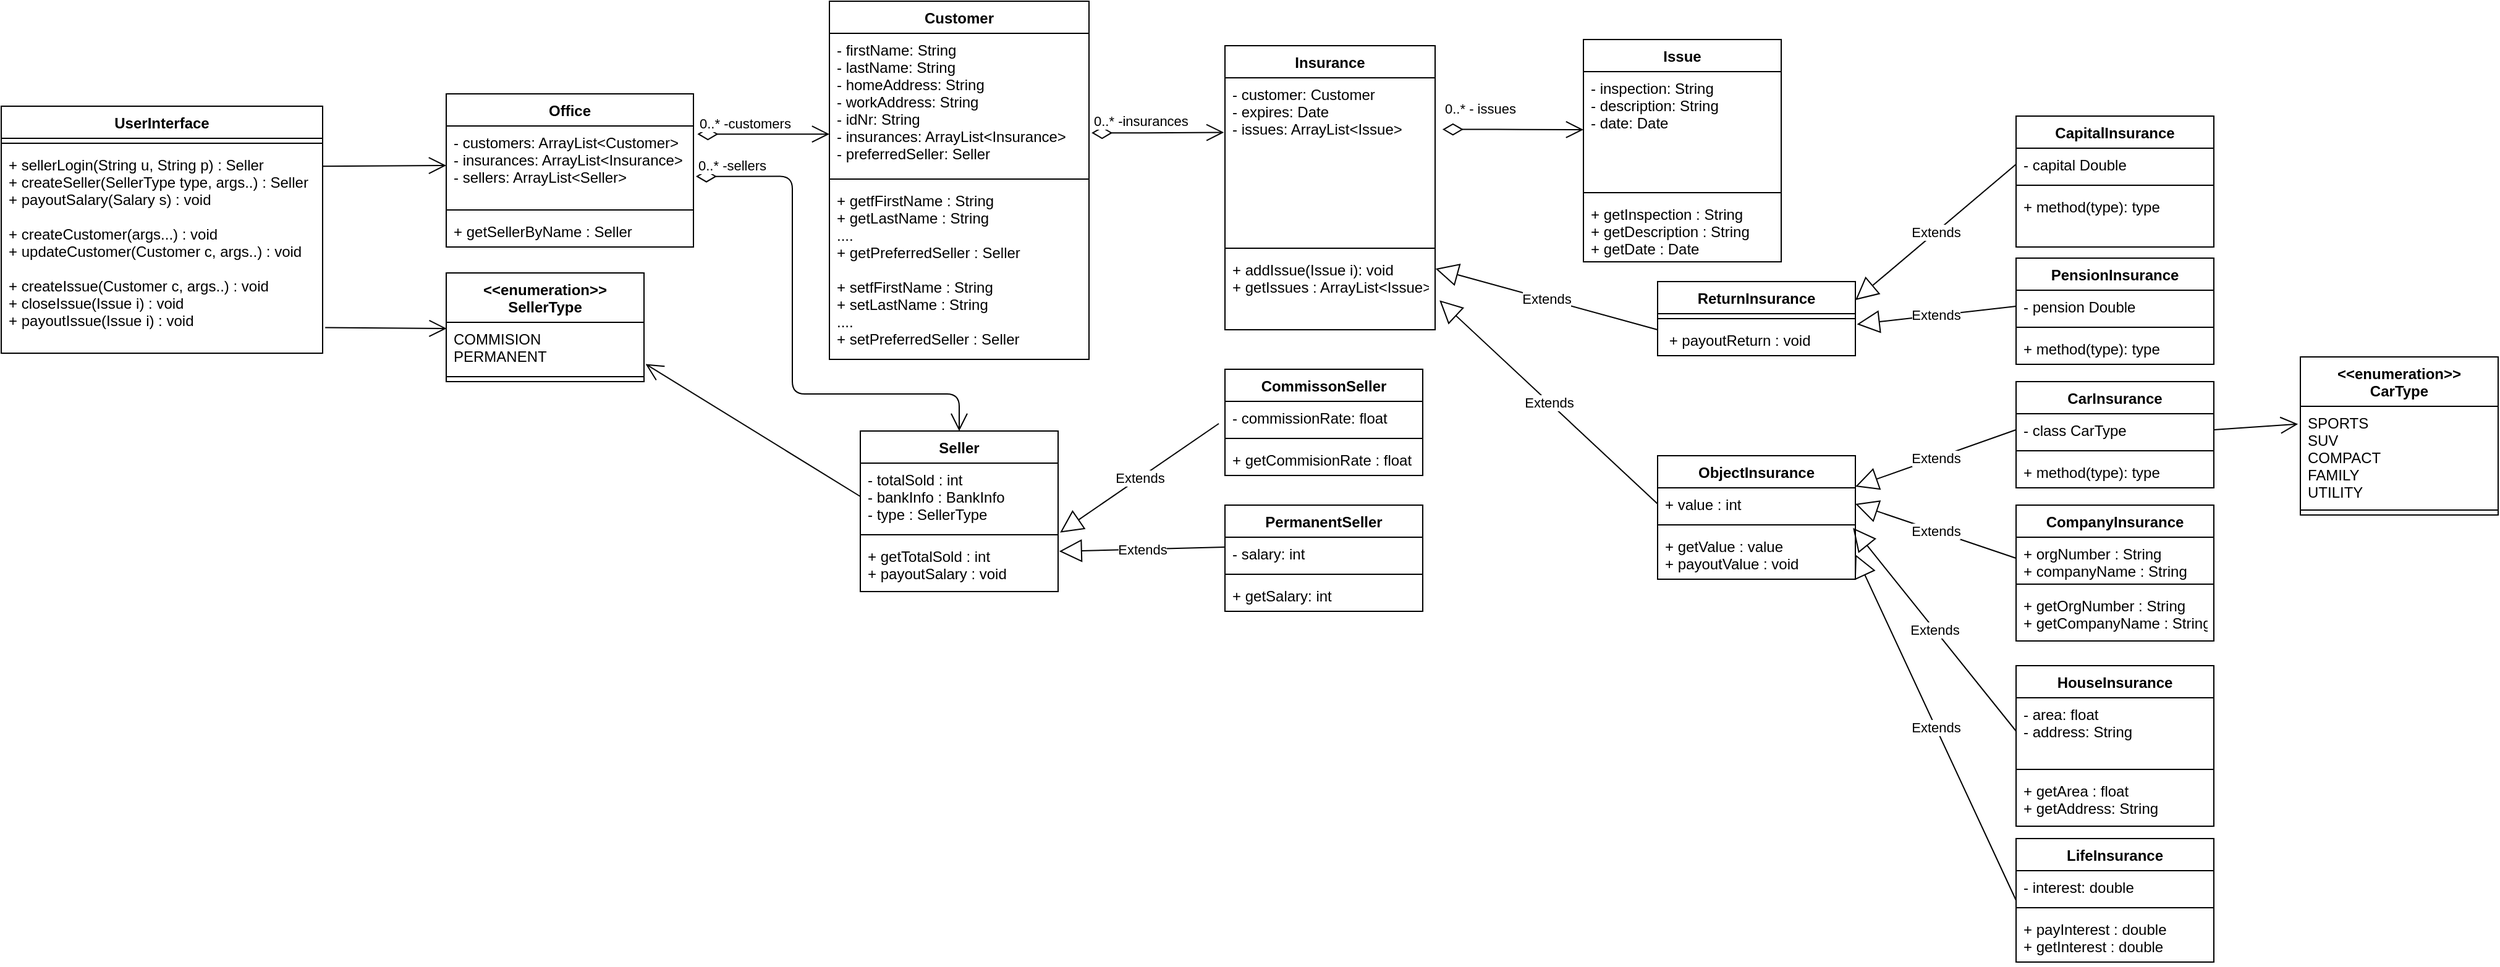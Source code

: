 <mxfile version="13.7.7" type="google"><diagram id="pnhYzPSbM0wGBy_FLoBQ" name="Page-1"><mxGraphModel dx="1888" dy="548" grid="1" gridSize="10" guides="1" tooltips="1" connect="1" arrows="1" fold="1" page="1" pageScale="1" pageWidth="850" pageHeight="1100" math="0" shadow="0"><root><mxCell id="0"/><mxCell id="1" parent="0"/><mxCell id="aq__0IbpECfwu__4vdmo-33" value="Issue" style="swimlane;fontStyle=1;align=center;verticalAlign=top;childLayout=stackLayout;horizontal=1;startSize=26;horizontalStack=0;resizeParent=1;resizeParentMax=0;resizeLast=0;collapsible=1;marginBottom=0;" parent="1" vertex="1"><mxGeometry x="730" y="373" width="160" height="180" as="geometry"/></mxCell><mxCell id="aq__0IbpECfwu__4vdmo-34" value="- inspection: String&#10;- description: String&#10;- date: Date" style="text;strokeColor=none;fillColor=none;align=left;verticalAlign=top;spacingLeft=4;spacingRight=4;overflow=hidden;rotatable=0;points=[[0,0.5],[1,0.5]];portConstraint=eastwest;" parent="aq__0IbpECfwu__4vdmo-33" vertex="1"><mxGeometry y="26" width="160" height="94" as="geometry"/></mxCell><mxCell id="aq__0IbpECfwu__4vdmo-35" value="" style="line;strokeWidth=1;fillColor=none;align=left;verticalAlign=middle;spacingTop=-1;spacingLeft=3;spacingRight=3;rotatable=0;labelPosition=right;points=[];portConstraint=eastwest;" parent="aq__0IbpECfwu__4vdmo-33" vertex="1"><mxGeometry y="120" width="160" height="8" as="geometry"/></mxCell><mxCell id="aq__0IbpECfwu__4vdmo-36" value="+ getInspection : String&#10;+ getDescription : String&#10;+ getDate : Date" style="text;strokeColor=none;fillColor=none;align=left;verticalAlign=top;spacingLeft=4;spacingRight=4;overflow=hidden;rotatable=0;points=[[0,0.5],[1,0.5]];portConstraint=eastwest;" parent="aq__0IbpECfwu__4vdmo-33" vertex="1"><mxGeometry y="128" width="160" height="52" as="geometry"/></mxCell><mxCell id="aq__0IbpECfwu__4vdmo-29" value="Insurance" style="swimlane;fontStyle=1;align=center;verticalAlign=top;childLayout=stackLayout;horizontal=1;startSize=26;horizontalStack=0;resizeParent=1;resizeParentMax=0;resizeLast=0;collapsible=1;marginBottom=0;" parent="1" vertex="1"><mxGeometry x="440" y="378" width="170" height="230" as="geometry"/></mxCell><mxCell id="aq__0IbpECfwu__4vdmo-30" value="- customer: Customer&#10;- expires: Date&#10;- issues: ArrayList&lt;Issue&gt;" style="text;strokeColor=none;fillColor=none;align=left;verticalAlign=top;spacingLeft=4;spacingRight=4;overflow=hidden;rotatable=0;points=[[0,0.5],[1,0.5]];portConstraint=eastwest;" parent="aq__0IbpECfwu__4vdmo-29" vertex="1"><mxGeometry y="26" width="170" height="134" as="geometry"/></mxCell><mxCell id="aq__0IbpECfwu__4vdmo-31" value="" style="line;strokeWidth=1;fillColor=none;align=left;verticalAlign=middle;spacingTop=-1;spacingLeft=3;spacingRight=3;rotatable=0;labelPosition=right;points=[];portConstraint=eastwest;" parent="aq__0IbpECfwu__4vdmo-29" vertex="1"><mxGeometry y="160" width="170" height="8" as="geometry"/></mxCell><mxCell id="aq__0IbpECfwu__4vdmo-32" value="+ addIssue(Issue i): void&#10;+ getIssues : ArrayList&lt;Issue&gt;" style="text;strokeColor=none;fillColor=none;align=left;verticalAlign=top;spacingLeft=4;spacingRight=4;overflow=hidden;rotatable=0;points=[[0,0.5],[1,0.5]];portConstraint=eastwest;" parent="aq__0IbpECfwu__4vdmo-29" vertex="1"><mxGeometry y="168" width="170" height="62" as="geometry"/></mxCell><mxCell id="p1RWszPUIdzifFbZWat--6" value="" style="endArrow=open;endFill=1;endSize=12;html=1;exitX=1;exitY=0.5;exitDx=0;exitDy=0;entryX=-0.012;entryY=0.18;entryDx=0;entryDy=0;entryPerimeter=0;" parent="1" source="aq__0IbpECfwu__4vdmo-14" target="aq__0IbpECfwu__4vdmo-26" edge="1"><mxGeometry width="160" relative="1" as="geometry"><mxPoint x="1621.04" y="660.002" as="sourcePoint"/><mxPoint x="2020" y="535" as="targetPoint"/></mxGeometry></mxCell><mxCell id="p1RWszPUIdzifFbZWat--7" value="Extends" style="endArrow=block;endSize=16;endFill=0;html=1;exitX=0;exitY=0.5;exitDx=0;exitDy=0;entryX=1;entryY=0.25;entryDx=0;entryDy=0;" parent="1" source="aq__0IbpECfwu__4vdmo-14" target="aq__0IbpECfwu__4vdmo-41" edge="1"><mxGeometry width="160" relative="1" as="geometry"><mxPoint x="1200" y="660" as="sourcePoint"/><mxPoint x="1040" y="660" as="targetPoint"/><Array as="points"/></mxGeometry></mxCell><mxCell id="p1RWszPUIdzifFbZWat--10" value="Extends" style="endArrow=block;endSize=16;endFill=0;html=1;exitX=0;exitY=0.5;exitDx=0;exitDy=0;entryX=1.021;entryY=0.616;entryDx=0;entryDy=0;entryPerimeter=0;" parent="1" source="aq__0IbpECfwu__4vdmo-42" target="aq__0IbpECfwu__4vdmo-32" edge="1"><mxGeometry width="160" relative="1" as="geometry"><mxPoint x="530" y="700" as="sourcePoint"/><mxPoint x="615" y="590" as="targetPoint"/><Array as="points"/></mxGeometry></mxCell><mxCell id="p1RWszPUIdzifFbZWat--11" value="Extends" style="endArrow=block;endSize=16;endFill=0;html=1;exitX=0;exitY=0.923;exitDx=0;exitDy=0;entryX=1;entryY=0.5;entryDx=0;entryDy=0;exitPerimeter=0;" parent="1" source="aq__0IbpECfwu__4vdmo-38" target="aq__0IbpECfwu__4vdmo-44" edge="1"><mxGeometry width="160" relative="1" as="geometry"><mxPoint x="1150" y="640" as="sourcePoint"/><mxPoint x="990" y="640" as="targetPoint"/><Array as="points"/></mxGeometry></mxCell><mxCell id="p1RWszPUIdzifFbZWat--12" value="Extends" style="endArrow=block;endSize=16;endFill=0;html=1;entryX=0.988;entryY=-0.038;entryDx=0;entryDy=0;exitX=0;exitY=0.5;exitDx=0;exitDy=0;entryPerimeter=0;" parent="1" source="aq__0IbpECfwu__4vdmo-18" target="aq__0IbpECfwu__4vdmo-44" edge="1"><mxGeometry width="160" relative="1" as="geometry"><mxPoint x="1150" y="640" as="sourcePoint"/><mxPoint x="1130" y="510" as="targetPoint"/></mxGeometry></mxCell><mxCell id="p1RWszPUIdzifFbZWat--13" value="Extends" style="endArrow=block;endSize=16;endFill=0;html=1;exitX=0;exitY=0.5;exitDx=0;exitDy=0;entryX=1;entryY=0.5;entryDx=0;entryDy=0;" parent="1" source="aq__0IbpECfwu__4vdmo-22" target="aq__0IbpECfwu__4vdmo-42" edge="1"><mxGeometry width="160" relative="1" as="geometry"><mxPoint x="1150" y="640" as="sourcePoint"/><mxPoint x="1360" y="830" as="targetPoint"/></mxGeometry></mxCell><mxCell id="p1RWszPUIdzifFbZWat--14" value="Extends" style="endArrow=block;endSize=16;endFill=0;html=1;exitX=0;exitY=0.5;exitDx=0;exitDy=0;entryX=1.008;entryY=0.023;entryDx=0;entryDy=0;entryPerimeter=0;" parent="1" source="aq__0IbpECfwu__4vdmo-50" target="aq__0IbpECfwu__4vdmo-48" edge="1"><mxGeometry width="160" relative="1" as="geometry"><mxPoint x="540" y="579" as="sourcePoint"/><mxPoint x="380" y="579" as="targetPoint"/></mxGeometry></mxCell><mxCell id="p1RWszPUIdzifFbZWat--15" value="Extends" style="endArrow=block;endSize=16;endFill=0;html=1;entryX=1;entryY=0.25;entryDx=0;entryDy=0;exitX=0;exitY=0.5;exitDx=0;exitDy=0;" parent="1" source="aq__0IbpECfwu__4vdmo-54" target="aq__0IbpECfwu__4vdmo-45" edge="1"><mxGeometry width="160" relative="1" as="geometry"><mxPoint x="1070" y="572" as="sourcePoint"/><mxPoint x="380" y="579" as="targetPoint"/></mxGeometry></mxCell><mxCell id="p1RWszPUIdzifFbZWat--16" value="Extends" style="endArrow=block;endSize=16;endFill=0;html=1;entryX=1.002;entryY=0.203;entryDx=0;entryDy=0;exitX=0;exitY=0.5;exitDx=0;exitDy=0;entryPerimeter=0;" parent="1" edge="1" target="aq__0IbpECfwu__4vdmo-32"><mxGeometry width="160" relative="1" as="geometry"><mxPoint x="790" y="608" as="sourcePoint"/><mxPoint x="520" y="580" as="targetPoint"/></mxGeometry></mxCell><mxCell id="IpVmjptFY6X3kFU0uUmw-7" value="0..* - issues" style="endArrow=open;html=1;endSize=12;startArrow=diamondThin;startSize=14;startFill=0;edgeStyle=orthogonalEdgeStyle;align=left;verticalAlign=bottom;exitX=1.035;exitY=0.312;exitDx=0;exitDy=0;exitPerimeter=0;entryX=0;entryY=0.5;entryDx=0;entryDy=0;" edge="1" parent="1" source="aq__0IbpECfwu__4vdmo-30" target="aq__0IbpECfwu__4vdmo-34"><mxGeometry x="-1" y="8" relative="1" as="geometry"><mxPoint x="740" y="430" as="sourcePoint"/><mxPoint x="900" y="430" as="targetPoint"/><mxPoint as="offset"/></mxGeometry></mxCell><mxCell id="IpVmjptFY6X3kFU0uUmw-11" value="0..* -insurances" style="endArrow=open;html=1;endSize=12;startArrow=diamondThin;startSize=14;startFill=0;edgeStyle=orthogonalEdgeStyle;align=left;verticalAlign=bottom;exitX=1.01;exitY=0.707;exitDx=0;exitDy=0;entryX=-0.005;entryY=0.33;entryDx=0;entryDy=0;entryPerimeter=0;exitPerimeter=0;" edge="1" parent="1" source="65tyTXWVbJRpfOeg0rzl-2" target="aq__0IbpECfwu__4vdmo-30"><mxGeometry x="0.01" y="-55" relative="1" as="geometry"><mxPoint x="450" y="430" as="sourcePoint"/><mxPoint x="610" y="430" as="targetPoint"/><mxPoint x="-54" y="-55" as="offset"/></mxGeometry></mxCell><mxCell id="IpVmjptFY6X3kFU0uUmw-23" value="0..* -customers" style="endArrow=open;html=1;endSize=12;startArrow=diamondThin;startSize=14;startFill=0;edgeStyle=orthogonalEdgeStyle;align=left;verticalAlign=bottom;exitX=1.016;exitY=0.103;exitDx=0;exitDy=0;exitPerimeter=0;" edge="1" parent="1" source="aq__0IbpECfwu__4vdmo-6" target="65tyTXWVbJRpfOeg0rzl-2"><mxGeometry x="-1" relative="1" as="geometry"><mxPoint x="-10" y="492" as="sourcePoint"/><mxPoint x="150" y="492" as="targetPoint"/><Array as="points"><mxPoint x="90" y="450"/><mxPoint x="90" y="450"/></Array><mxPoint as="offset"/></mxGeometry></mxCell><mxCell id="65tyTXWVbJRpfOeg0rzl-1" value="Customer" style="swimlane;fontStyle=1;align=center;verticalAlign=top;childLayout=stackLayout;horizontal=1;startSize=26;horizontalStack=0;resizeParent=1;resizeParentMax=0;resizeLast=0;collapsible=1;marginBottom=0;" vertex="1" parent="1"><mxGeometry x="120" y="342" width="210" height="290" as="geometry"/></mxCell><mxCell id="65tyTXWVbJRpfOeg0rzl-2" value="- firstName: String&#10;- lastName: String&#10;- homeAddress: String&#10;- workAddress: String&#10;- idNr: String&#10;- insurances: ArrayList&lt;Insurance&gt;&#10;- preferredSeller: Seller" style="text;strokeColor=none;fillColor=none;align=left;verticalAlign=top;spacingLeft=4;spacingRight=4;overflow=hidden;rotatable=0;points=[[0,0.5],[1,0.5]];portConstraint=eastwest;" vertex="1" parent="65tyTXWVbJRpfOeg0rzl-1"><mxGeometry y="26" width="210" height="114" as="geometry"/></mxCell><mxCell id="65tyTXWVbJRpfOeg0rzl-3" value="" style="line;strokeWidth=1;fillColor=none;align=left;verticalAlign=middle;spacingTop=-1;spacingLeft=3;spacingRight=3;rotatable=0;labelPosition=right;points=[];portConstraint=eastwest;" vertex="1" parent="65tyTXWVbJRpfOeg0rzl-1"><mxGeometry y="140" width="210" height="8" as="geometry"/></mxCell><mxCell id="65tyTXWVbJRpfOeg0rzl-4" value="+ getfFirstName : String&#10;+ getLastName : String&#10;....&#10;+ getPreferredSeller : Seller&#10;&#10;+ setfFirstName : String&#10;+ setLastName : String&#10;....&#10;+ setPreferredSeller : Seller" style="text;strokeColor=none;fillColor=none;align=left;verticalAlign=top;spacingLeft=4;spacingRight=4;overflow=hidden;rotatable=0;points=[[0,0.5],[1,0.5]];portConstraint=eastwest;" vertex="1" parent="65tyTXWVbJRpfOeg0rzl-1"><mxGeometry y="148" width="210" height="142" as="geometry"/></mxCell><mxCell id="aq__0IbpECfwu__4vdmo-5" value="Office" style="swimlane;fontStyle=1;align=center;verticalAlign=top;childLayout=stackLayout;horizontal=1;startSize=26;horizontalStack=0;resizeParent=1;resizeParentMax=0;resizeLast=0;collapsible=1;marginBottom=0;" parent="1" vertex="1"><mxGeometry x="-190" y="417" width="200" height="124" as="geometry"/></mxCell><mxCell id="aq__0IbpECfwu__4vdmo-6" value="- customers: ArrayList&lt;Customer&gt;&#10;- insurances: ArrayList&lt;Insurance&gt;&#10;- sellers: ArrayList&lt;Seller&gt;" style="text;strokeColor=none;fillColor=none;align=left;verticalAlign=top;spacingLeft=4;spacingRight=4;overflow=hidden;rotatable=0;points=[[0,0.5],[1,0.5]];portConstraint=eastwest;" parent="aq__0IbpECfwu__4vdmo-5" vertex="1"><mxGeometry y="26" width="200" height="64" as="geometry"/></mxCell><mxCell id="aq__0IbpECfwu__4vdmo-7" value="" style="line;strokeWidth=1;fillColor=none;align=left;verticalAlign=middle;spacingTop=-1;spacingLeft=3;spacingRight=3;rotatable=0;labelPosition=right;points=[];portConstraint=eastwest;" parent="aq__0IbpECfwu__4vdmo-5" vertex="1"><mxGeometry y="90" width="200" height="8" as="geometry"/></mxCell><mxCell id="aq__0IbpECfwu__4vdmo-8" value="+ getSellerByName : Seller" style="text;strokeColor=none;fillColor=none;align=left;verticalAlign=top;spacingLeft=4;spacingRight=4;overflow=hidden;rotatable=0;points=[[0,0.5],[1,0.5]];portConstraint=eastwest;" parent="aq__0IbpECfwu__4vdmo-5" vertex="1"><mxGeometry y="98" width="200" height="26" as="geometry"/></mxCell><mxCell id="IpVmjptFY6X3kFU0uUmw-28" value="" style="endArrow=open;endFill=1;endSize=12;html=1;entryX=0;entryY=0.5;entryDx=0;entryDy=0;exitX=0.998;exitY=0.869;exitDx=0;exitDy=0;exitPerimeter=0;" edge="1" parent="1" target="aq__0IbpECfwu__4vdmo-6"><mxGeometry width="160" relative="1" as="geometry"><mxPoint x="-290.36" y="475.594" as="sourcePoint"/><mxPoint x="-120" y="470" as="targetPoint"/></mxGeometry></mxCell><mxCell id="IpVmjptFY6X3kFU0uUmw-29" value="0..* -sellers" style="endArrow=open;html=1;endSize=12;startArrow=diamondThin;startSize=14;startFill=0;edgeStyle=orthogonalEdgeStyle;align=left;verticalAlign=bottom;exitX=1.01;exitY=0.638;exitDx=0;exitDy=0;exitPerimeter=0;entryX=0.5;entryY=0;entryDx=0;entryDy=0;" edge="1" parent="1" source="aq__0IbpECfwu__4vdmo-6" target="IpVmjptFY6X3kFU0uUmw-38"><mxGeometry x="-1" relative="1" as="geometry"><mxPoint x="40" y="480" as="sourcePoint"/><mxPoint x="147" y="720" as="targetPoint"/><Array as="points"><mxPoint x="90" y="484"/><mxPoint x="90" y="660"/><mxPoint x="225" y="660"/></Array><mxPoint as="offset"/></mxGeometry></mxCell><mxCell id="aq__0IbpECfwu__4vdmo-53" value="CapitalInsurance" style="swimlane;fontStyle=1;align=center;verticalAlign=top;childLayout=stackLayout;horizontal=1;startSize=26;horizontalStack=0;resizeParent=1;resizeParentMax=0;resizeLast=0;collapsible=1;marginBottom=0;" parent="1" vertex="1"><mxGeometry x="1080" y="435" width="160" height="106" as="geometry"/></mxCell><mxCell id="aq__0IbpECfwu__4vdmo-54" value="- capital Double" style="text;strokeColor=none;fillColor=none;align=left;verticalAlign=top;spacingLeft=4;spacingRight=4;overflow=hidden;rotatable=0;points=[[0,0.5],[1,0.5]];portConstraint=eastwest;" parent="aq__0IbpECfwu__4vdmo-53" vertex="1"><mxGeometry y="26" width="160" height="26" as="geometry"/></mxCell><mxCell id="aq__0IbpECfwu__4vdmo-55" value="" style="line;strokeWidth=1;fillColor=none;align=left;verticalAlign=middle;spacingTop=-1;spacingLeft=3;spacingRight=3;rotatable=0;labelPosition=right;points=[];portConstraint=eastwest;" parent="aq__0IbpECfwu__4vdmo-53" vertex="1"><mxGeometry y="52" width="160" height="8" as="geometry"/></mxCell><mxCell id="aq__0IbpECfwu__4vdmo-56" value="+ method(type): type" style="text;strokeColor=none;fillColor=none;align=left;verticalAlign=top;spacingLeft=4;spacingRight=4;overflow=hidden;rotatable=0;points=[[0,0.5],[1,0.5]];portConstraint=eastwest;" parent="aq__0IbpECfwu__4vdmo-53" vertex="1"><mxGeometry y="60" width="160" height="46" as="geometry"/></mxCell><mxCell id="aq__0IbpECfwu__4vdmo-41" value="ObjectInsurance" style="swimlane;fontStyle=1;align=center;verticalAlign=top;childLayout=stackLayout;horizontal=1;startSize=26;horizontalStack=0;resizeParent=1;resizeParentMax=0;resizeLast=0;collapsible=1;marginBottom=0;" parent="1" vertex="1"><mxGeometry x="790" y="710" width="160" height="100" as="geometry"/></mxCell><mxCell id="aq__0IbpECfwu__4vdmo-42" value="+ value : int" style="text;strokeColor=none;fillColor=none;align=left;verticalAlign=top;spacingLeft=4;spacingRight=4;overflow=hidden;rotatable=0;points=[[0,0.5],[1,0.5]];portConstraint=eastwest;" parent="aq__0IbpECfwu__4vdmo-41" vertex="1"><mxGeometry y="26" width="160" height="26" as="geometry"/></mxCell><mxCell id="aq__0IbpECfwu__4vdmo-43" value="" style="line;strokeWidth=1;fillColor=none;align=left;verticalAlign=middle;spacingTop=-1;spacingLeft=3;spacingRight=3;rotatable=0;labelPosition=right;points=[];portConstraint=eastwest;" parent="aq__0IbpECfwu__4vdmo-41" vertex="1"><mxGeometry y="52" width="160" height="8" as="geometry"/></mxCell><mxCell id="aq__0IbpECfwu__4vdmo-44" value="+ getValue : value&#10;+ payoutValue : void" style="text;strokeColor=none;fillColor=none;align=left;verticalAlign=top;spacingLeft=4;spacingRight=4;overflow=hidden;rotatable=0;points=[[0,0.5],[1,0.5]];portConstraint=eastwest;" parent="aq__0IbpECfwu__4vdmo-41" vertex="1"><mxGeometry y="60" width="160" height="40" as="geometry"/></mxCell><mxCell id="aq__0IbpECfwu__4vdmo-45" value="ReturnInsurance" style="swimlane;fontStyle=1;align=center;verticalAlign=top;childLayout=stackLayout;horizontal=1;startSize=26;horizontalStack=0;resizeParent=1;resizeParentMax=0;resizeLast=0;collapsible=1;marginBottom=0;" parent="1" vertex="1"><mxGeometry x="790" y="569" width="160" height="60" as="geometry"/></mxCell><mxCell id="aq__0IbpECfwu__4vdmo-47" value="" style="line;strokeWidth=1;fillColor=none;align=left;verticalAlign=middle;spacingTop=-1;spacingLeft=3;spacingRight=3;rotatable=0;labelPosition=right;points=[];portConstraint=eastwest;" parent="aq__0IbpECfwu__4vdmo-45" vertex="1"><mxGeometry y="26" width="160" height="8" as="geometry"/></mxCell><mxCell id="aq__0IbpECfwu__4vdmo-48" value=" + payoutReturn : void" style="text;strokeColor=none;fillColor=none;align=left;verticalAlign=top;spacingLeft=4;spacingRight=4;overflow=hidden;rotatable=0;points=[[0,0.5],[1,0.5]];portConstraint=eastwest;" parent="aq__0IbpECfwu__4vdmo-45" vertex="1"><mxGeometry y="34" width="160" height="26" as="geometry"/></mxCell><mxCell id="aq__0IbpECfwu__4vdmo-49" value="PensionInsurance" style="swimlane;fontStyle=1;align=center;verticalAlign=top;childLayout=stackLayout;horizontal=1;startSize=26;horizontalStack=0;resizeParent=1;resizeParentMax=0;resizeLast=0;collapsible=1;marginBottom=0;" parent="1" vertex="1"><mxGeometry x="1080" y="550" width="160" height="86" as="geometry"/></mxCell><mxCell id="aq__0IbpECfwu__4vdmo-50" value="- pension Double" style="text;strokeColor=none;fillColor=none;align=left;verticalAlign=top;spacingLeft=4;spacingRight=4;overflow=hidden;rotatable=0;points=[[0,0.5],[1,0.5]];portConstraint=eastwest;" parent="aq__0IbpECfwu__4vdmo-49" vertex="1"><mxGeometry y="26" width="160" height="26" as="geometry"/></mxCell><mxCell id="aq__0IbpECfwu__4vdmo-51" value="" style="line;strokeWidth=1;fillColor=none;align=left;verticalAlign=middle;spacingTop=-1;spacingLeft=3;spacingRight=3;rotatable=0;labelPosition=right;points=[];portConstraint=eastwest;" parent="aq__0IbpECfwu__4vdmo-49" vertex="1"><mxGeometry y="52" width="160" height="8" as="geometry"/></mxCell><mxCell id="aq__0IbpECfwu__4vdmo-52" value="+ method(type): type" style="text;strokeColor=none;fillColor=none;align=left;verticalAlign=top;spacingLeft=4;spacingRight=4;overflow=hidden;rotatable=0;points=[[0,0.5],[1,0.5]];portConstraint=eastwest;" parent="aq__0IbpECfwu__4vdmo-49" vertex="1"><mxGeometry y="60" width="160" height="26" as="geometry"/></mxCell><mxCell id="aq__0IbpECfwu__4vdmo-13" value="CarInsurance" style="swimlane;fontStyle=1;align=center;verticalAlign=top;childLayout=stackLayout;horizontal=1;startSize=26;horizontalStack=0;resizeParent=1;resizeParentMax=0;resizeLast=0;collapsible=1;marginBottom=0;" parent="1" vertex="1"><mxGeometry x="1080" y="650" width="160" height="86" as="geometry"/></mxCell><mxCell id="aq__0IbpECfwu__4vdmo-14" value="- class CarType" style="text;strokeColor=none;fillColor=none;align=left;verticalAlign=top;spacingLeft=4;spacingRight=4;overflow=hidden;rotatable=0;points=[[0,0.5],[1,0.5]];portConstraint=eastwest;" parent="aq__0IbpECfwu__4vdmo-13" vertex="1"><mxGeometry y="26" width="160" height="26" as="geometry"/></mxCell><mxCell id="aq__0IbpECfwu__4vdmo-15" value="" style="line;strokeWidth=1;fillColor=none;align=left;verticalAlign=middle;spacingTop=-1;spacingLeft=3;spacingRight=3;rotatable=0;labelPosition=right;points=[];portConstraint=eastwest;" parent="aq__0IbpECfwu__4vdmo-13" vertex="1"><mxGeometry y="52" width="160" height="8" as="geometry"/></mxCell><mxCell id="aq__0IbpECfwu__4vdmo-16" value="+ method(type): type" style="text;strokeColor=none;fillColor=none;align=left;verticalAlign=top;spacingLeft=4;spacingRight=4;overflow=hidden;rotatable=0;points=[[0,0.5],[1,0.5]];portConstraint=eastwest;" parent="aq__0IbpECfwu__4vdmo-13" vertex="1"><mxGeometry y="60" width="160" height="26" as="geometry"/></mxCell><mxCell id="aq__0IbpECfwu__4vdmo-21" value="CompanyInsurance" style="swimlane;fontStyle=1;align=center;verticalAlign=top;childLayout=stackLayout;horizontal=1;startSize=26;horizontalStack=0;resizeParent=1;resizeParentMax=0;resizeLast=0;collapsible=1;marginBottom=0;" parent="1" vertex="1"><mxGeometry x="1080" y="750" width="160" height="110" as="geometry"/></mxCell><mxCell id="aq__0IbpECfwu__4vdmo-22" value="+ orgNumber : String&#10;+ companyName : String" style="text;strokeColor=none;fillColor=none;align=left;verticalAlign=top;spacingLeft=4;spacingRight=4;overflow=hidden;rotatable=0;points=[[0,0.5],[1,0.5]];portConstraint=eastwest;" parent="aq__0IbpECfwu__4vdmo-21" vertex="1"><mxGeometry y="26" width="160" height="34" as="geometry"/></mxCell><mxCell id="aq__0IbpECfwu__4vdmo-23" value="" style="line;strokeWidth=1;fillColor=none;align=left;verticalAlign=middle;spacingTop=-1;spacingLeft=3;spacingRight=3;rotatable=0;labelPosition=right;points=[];portConstraint=eastwest;" parent="aq__0IbpECfwu__4vdmo-21" vertex="1"><mxGeometry y="60" width="160" height="8" as="geometry"/></mxCell><mxCell id="aq__0IbpECfwu__4vdmo-24" value="+ getOrgNumber : String&#10;+ getCompanyName : String" style="text;strokeColor=none;fillColor=none;align=left;verticalAlign=top;spacingLeft=4;spacingRight=4;overflow=hidden;rotatable=0;points=[[0,0.5],[1,0.5]];portConstraint=eastwest;" parent="aq__0IbpECfwu__4vdmo-21" vertex="1"><mxGeometry y="68" width="160" height="42" as="geometry"/></mxCell><mxCell id="aq__0IbpECfwu__4vdmo-25" value="&lt;&lt;enumeration&gt;&gt;&#10;CarType" style="swimlane;fontStyle=1;align=center;verticalAlign=top;childLayout=stackLayout;horizontal=1;startSize=40;horizontalStack=0;resizeParent=1;resizeParentMax=0;resizeLast=0;collapsible=1;marginBottom=0;" parent="1" vertex="1"><mxGeometry x="1310" y="630" width="160" height="128" as="geometry"/></mxCell><mxCell id="aq__0IbpECfwu__4vdmo-26" value="SPORTS&#10;SUV&#10;COMPACT&#10;FAMILY&#10;UTILITY" style="text;strokeColor=none;fillColor=none;align=left;verticalAlign=top;spacingLeft=4;spacingRight=4;overflow=hidden;rotatable=0;points=[[0,0.5],[1,0.5]];portConstraint=eastwest;" parent="aq__0IbpECfwu__4vdmo-25" vertex="1"><mxGeometry y="40" width="160" height="80" as="geometry"/></mxCell><mxCell id="aq__0IbpECfwu__4vdmo-27" value="" style="line;strokeWidth=1;fillColor=none;align=left;verticalAlign=middle;spacingTop=-1;spacingLeft=3;spacingRight=3;rotatable=0;labelPosition=right;points=[];portConstraint=eastwest;" parent="aq__0IbpECfwu__4vdmo-25" vertex="1"><mxGeometry y="120" width="160" height="8" as="geometry"/></mxCell><mxCell id="IpVmjptFY6X3kFU0uUmw-33" value="CommissonSeller" style="swimlane;fontStyle=1;align=center;verticalAlign=top;childLayout=stackLayout;horizontal=1;startSize=26;horizontalStack=0;resizeParent=1;resizeParentMax=0;resizeLast=0;collapsible=1;marginBottom=0;" vertex="1" parent="1"><mxGeometry x="440" y="640" width="160" height="86" as="geometry"/></mxCell><mxCell id="IpVmjptFY6X3kFU0uUmw-34" value="- commissionRate: float" style="text;strokeColor=none;fillColor=none;align=left;verticalAlign=top;spacingLeft=4;spacingRight=4;overflow=hidden;rotatable=0;points=[[0,0.5],[1,0.5]];portConstraint=eastwest;" vertex="1" parent="IpVmjptFY6X3kFU0uUmw-33"><mxGeometry y="26" width="160" height="26" as="geometry"/></mxCell><mxCell id="IpVmjptFY6X3kFU0uUmw-46" value="Extends" style="endArrow=block;endSize=16;endFill=0;html=1;entryX=1.01;entryY=1.041;entryDx=0;entryDy=0;entryPerimeter=0;" edge="1" parent="IpVmjptFY6X3kFU0uUmw-33" target="IpVmjptFY6X3kFU0uUmw-39"><mxGeometry width="160" relative="1" as="geometry"><mxPoint x="-5" y="44" as="sourcePoint"/><mxPoint x="155" y="44" as="targetPoint"/></mxGeometry></mxCell><mxCell id="IpVmjptFY6X3kFU0uUmw-35" value="" style="line;strokeWidth=1;fillColor=none;align=left;verticalAlign=middle;spacingTop=-1;spacingLeft=3;spacingRight=3;rotatable=0;labelPosition=right;points=[];portConstraint=eastwest;" vertex="1" parent="IpVmjptFY6X3kFU0uUmw-33"><mxGeometry y="52" width="160" height="8" as="geometry"/></mxCell><mxCell id="IpVmjptFY6X3kFU0uUmw-36" value="+ getCommisionRate : float" style="text;strokeColor=none;fillColor=none;align=left;verticalAlign=top;spacingLeft=4;spacingRight=4;overflow=hidden;rotatable=0;points=[[0,0.5],[1,0.5]];portConstraint=eastwest;" vertex="1" parent="IpVmjptFY6X3kFU0uUmw-33"><mxGeometry y="60" width="160" height="26" as="geometry"/></mxCell><mxCell id="IpVmjptFY6X3kFU0uUmw-42" value="PermanentSeller" style="swimlane;fontStyle=1;align=center;verticalAlign=top;childLayout=stackLayout;horizontal=1;startSize=26;horizontalStack=0;resizeParent=1;resizeParentMax=0;resizeLast=0;collapsible=1;marginBottom=0;" vertex="1" parent="1"><mxGeometry x="440" y="750" width="160" height="86" as="geometry"/></mxCell><mxCell id="IpVmjptFY6X3kFU0uUmw-47" value="Extends" style="endArrow=block;endSize=16;endFill=0;html=1;entryX=1.005;entryY=0.224;entryDx=0;entryDy=0;entryPerimeter=0;" edge="1" parent="IpVmjptFY6X3kFU0uUmw-42" target="IpVmjptFY6X3kFU0uUmw-41"><mxGeometry width="160" relative="1" as="geometry"><mxPoint y="34" as="sourcePoint"/><mxPoint x="160" y="34" as="targetPoint"/></mxGeometry></mxCell><mxCell id="IpVmjptFY6X3kFU0uUmw-43" value="- salary: int" style="text;strokeColor=none;fillColor=none;align=left;verticalAlign=top;spacingLeft=4;spacingRight=4;overflow=hidden;rotatable=0;points=[[0,0.5],[1,0.5]];portConstraint=eastwest;" vertex="1" parent="IpVmjptFY6X3kFU0uUmw-42"><mxGeometry y="26" width="160" height="26" as="geometry"/></mxCell><mxCell id="IpVmjptFY6X3kFU0uUmw-44" value="" style="line;strokeWidth=1;fillColor=none;align=left;verticalAlign=middle;spacingTop=-1;spacingLeft=3;spacingRight=3;rotatable=0;labelPosition=right;points=[];portConstraint=eastwest;" vertex="1" parent="IpVmjptFY6X3kFU0uUmw-42"><mxGeometry y="52" width="160" height="8" as="geometry"/></mxCell><mxCell id="IpVmjptFY6X3kFU0uUmw-45" value="+ getSalary: int" style="text;strokeColor=none;fillColor=none;align=left;verticalAlign=top;spacingLeft=4;spacingRight=4;overflow=hidden;rotatable=0;points=[[0,0.5],[1,0.5]];portConstraint=eastwest;" vertex="1" parent="IpVmjptFY6X3kFU0uUmw-42"><mxGeometry y="60" width="160" height="26" as="geometry"/></mxCell><mxCell id="IpVmjptFY6X3kFU0uUmw-38" value="Seller" style="swimlane;fontStyle=1;align=center;verticalAlign=top;childLayout=stackLayout;horizontal=1;startSize=26;horizontalStack=0;resizeParent=1;resizeParentMax=0;resizeLast=0;collapsible=1;marginBottom=0;" vertex="1" parent="1"><mxGeometry x="145" y="690" width="160" height="130" as="geometry"/></mxCell><mxCell id="IpVmjptFY6X3kFU0uUmw-39" value="- totalSold : int&#10;- bankInfo : BankInfo&#10;- type : SellerType" style="text;strokeColor=none;fillColor=none;align=left;verticalAlign=top;spacingLeft=4;spacingRight=4;overflow=hidden;rotatable=0;points=[[0,0.5],[1,0.5]];portConstraint=eastwest;" vertex="1" parent="IpVmjptFY6X3kFU0uUmw-38"><mxGeometry y="26" width="160" height="54" as="geometry"/></mxCell><mxCell id="IpVmjptFY6X3kFU0uUmw-40" value="" style="line;strokeWidth=1;fillColor=none;align=left;verticalAlign=middle;spacingTop=-1;spacingLeft=3;spacingRight=3;rotatable=0;labelPosition=right;points=[];portConstraint=eastwest;" vertex="1" parent="IpVmjptFY6X3kFU0uUmw-38"><mxGeometry y="80" width="160" height="8" as="geometry"/></mxCell><mxCell id="IpVmjptFY6X3kFU0uUmw-41" value="+ getTotalSold : int&#10;+ payoutSalary : void&#10;" style="text;strokeColor=none;fillColor=none;align=left;verticalAlign=top;spacingLeft=4;spacingRight=4;overflow=hidden;rotatable=0;points=[[0,0.5],[1,0.5]];portConstraint=eastwest;" vertex="1" parent="IpVmjptFY6X3kFU0uUmw-38"><mxGeometry y="88" width="160" height="42" as="geometry"/></mxCell><mxCell id="IpVmjptFY6X3kFU0uUmw-24" value="UserInterface" style="swimlane;fontStyle=1;align=center;verticalAlign=top;childLayout=stackLayout;horizontal=1;startSize=26;horizontalStack=0;resizeParent=1;resizeParentMax=0;resizeLast=0;collapsible=1;marginBottom=0;" vertex="1" parent="1"><mxGeometry x="-550" y="427" width="260" height="200" as="geometry"/></mxCell><mxCell id="IpVmjptFY6X3kFU0uUmw-26" value="" style="line;strokeWidth=1;fillColor=none;align=left;verticalAlign=middle;spacingTop=-1;spacingLeft=3;spacingRight=3;rotatable=0;labelPosition=right;points=[];portConstraint=eastwest;" vertex="1" parent="IpVmjptFY6X3kFU0uUmw-24"><mxGeometry y="26" width="260" height="8" as="geometry"/></mxCell><mxCell id="IpVmjptFY6X3kFU0uUmw-27" value="+ sellerLogin(String u, String p) : Seller&#10;+ createSeller(SellerType type, args..) : Seller&#10;+ payoutSalary(Salary s) : void&#10;&#10;+ createCustomer(args...) : void&#10;+ updateCustomer(Customer c, args..) : void&#10;&#10;+ createIssue(Customer c, args..) : void&#10;+ closeIssue(Issue i) : void&#10;+ payoutIssue(Issue i) : void" style="text;strokeColor=none;fillColor=none;align=left;verticalAlign=top;spacingLeft=4;spacingRight=4;overflow=hidden;rotatable=0;points=[[0,0.5],[1,0.5]];portConstraint=eastwest;" vertex="1" parent="IpVmjptFY6X3kFU0uUmw-24"><mxGeometry y="34" width="260" height="166" as="geometry"/></mxCell><mxCell id="aq__0IbpECfwu__4vdmo-17" value="HouseInsurance" style="swimlane;fontStyle=1;align=center;verticalAlign=top;childLayout=stackLayout;horizontal=1;startSize=26;horizontalStack=0;resizeParent=1;resizeParentMax=0;resizeLast=0;collapsible=1;marginBottom=0;" parent="1" vertex="1"><mxGeometry x="1080" y="880" width="160" height="130" as="geometry"/></mxCell><mxCell id="aq__0IbpECfwu__4vdmo-18" value="- area: float&#10;- address: String" style="text;strokeColor=none;fillColor=none;align=left;verticalAlign=top;spacingLeft=4;spacingRight=4;overflow=hidden;rotatable=0;points=[[0,0.5],[1,0.5]];portConstraint=eastwest;" parent="aq__0IbpECfwu__4vdmo-17" vertex="1"><mxGeometry y="26" width="160" height="54" as="geometry"/></mxCell><mxCell id="aq__0IbpECfwu__4vdmo-19" value="" style="line;strokeWidth=1;fillColor=none;align=left;verticalAlign=middle;spacingTop=-1;spacingLeft=3;spacingRight=3;rotatable=0;labelPosition=right;points=[];portConstraint=eastwest;" parent="aq__0IbpECfwu__4vdmo-17" vertex="1"><mxGeometry y="80" width="160" height="8" as="geometry"/></mxCell><mxCell id="aq__0IbpECfwu__4vdmo-20" value="+ getArea : float&#10;+ getAddress: String" style="text;strokeColor=none;fillColor=none;align=left;verticalAlign=top;spacingLeft=4;spacingRight=4;overflow=hidden;rotatable=0;points=[[0,0.5],[1,0.5]];portConstraint=eastwest;" parent="aq__0IbpECfwu__4vdmo-17" vertex="1"><mxGeometry y="88" width="160" height="42" as="geometry"/></mxCell><mxCell id="aq__0IbpECfwu__4vdmo-37" value="LifeInsurance" style="swimlane;fontStyle=1;align=center;verticalAlign=top;childLayout=stackLayout;horizontal=1;startSize=26;horizontalStack=0;resizeParent=1;resizeParentMax=0;resizeLast=0;collapsible=1;marginBottom=0;" parent="1" vertex="1"><mxGeometry x="1080" y="1020" width="160" height="100" as="geometry"/></mxCell><mxCell id="aq__0IbpECfwu__4vdmo-38" value="- interest: double" style="text;strokeColor=none;fillColor=none;align=left;verticalAlign=top;spacingLeft=4;spacingRight=4;overflow=hidden;rotatable=0;points=[[0,0.5],[1,0.5]];portConstraint=eastwest;" parent="aq__0IbpECfwu__4vdmo-37" vertex="1"><mxGeometry y="26" width="160" height="26" as="geometry"/></mxCell><mxCell id="aq__0IbpECfwu__4vdmo-39" value="" style="line;strokeWidth=1;fillColor=none;align=left;verticalAlign=middle;spacingTop=-1;spacingLeft=3;spacingRight=3;rotatable=0;labelPosition=right;points=[];portConstraint=eastwest;" parent="aq__0IbpECfwu__4vdmo-37" vertex="1"><mxGeometry y="52" width="160" height="8" as="geometry"/></mxCell><mxCell id="aq__0IbpECfwu__4vdmo-40" value="+ payInterest : double&#10;+ getInterest : double" style="text;strokeColor=none;fillColor=none;align=left;verticalAlign=top;spacingLeft=4;spacingRight=4;overflow=hidden;rotatable=0;points=[[0,0.5],[1,0.5]];portConstraint=eastwest;" parent="aq__0IbpECfwu__4vdmo-37" vertex="1"><mxGeometry y="60" width="160" height="40" as="geometry"/></mxCell><mxCell id="IpVmjptFY6X3kFU0uUmw-52" value="" style="endArrow=open;endFill=1;endSize=12;html=1;entryX=0.002;entryY=0.125;entryDx=0;entryDy=0;entryPerimeter=0;exitX=1.008;exitY=0.875;exitDx=0;exitDy=0;exitPerimeter=0;" edge="1" parent="1" source="IpVmjptFY6X3kFU0uUmw-27" target="IpVmjptFY6X3kFU0uUmw-50"><mxGeometry width="160" relative="1" as="geometry"><mxPoint x="-290" y="540" as="sourcePoint"/><mxPoint x="-200" y="630" as="targetPoint"/></mxGeometry></mxCell><mxCell id="IpVmjptFY6X3kFU0uUmw-49" value="&lt;&lt;enumeration&gt;&gt;&#10;SellerType" style="swimlane;fontStyle=1;align=center;verticalAlign=top;childLayout=stackLayout;horizontal=1;startSize=40;horizontalStack=0;resizeParent=1;resizeParentMax=0;resizeLast=0;collapsible=1;marginBottom=0;" vertex="1" parent="1"><mxGeometry x="-190" y="562" width="160" height="88" as="geometry"/></mxCell><mxCell id="IpVmjptFY6X3kFU0uUmw-50" value="COMMISION&#10;PERMANENT" style="text;strokeColor=none;fillColor=none;align=left;verticalAlign=top;spacingLeft=4;spacingRight=4;overflow=hidden;rotatable=0;points=[[0,0.5],[1,0.5]];portConstraint=eastwest;" vertex="1" parent="IpVmjptFY6X3kFU0uUmw-49"><mxGeometry y="40" width="160" height="40" as="geometry"/></mxCell><mxCell id="IpVmjptFY6X3kFU0uUmw-51" value="" style="line;strokeWidth=1;fillColor=none;align=left;verticalAlign=middle;spacingTop=-1;spacingLeft=3;spacingRight=3;rotatable=0;labelPosition=right;points=[];portConstraint=eastwest;" vertex="1" parent="IpVmjptFY6X3kFU0uUmw-49"><mxGeometry y="80" width="160" height="8" as="geometry"/></mxCell><mxCell id="IpVmjptFY6X3kFU0uUmw-54" value="" style="endArrow=open;endFill=1;endSize=12;html=1;entryX=1.008;entryY=0.845;entryDx=0;entryDy=0;entryPerimeter=0;exitX=0;exitY=0.5;exitDx=0;exitDy=0;" edge="1" parent="1" source="IpVmjptFY6X3kFU0uUmw-39" target="IpVmjptFY6X3kFU0uUmw-50"><mxGeometry width="160" relative="1" as="geometry"><mxPoint x="140" y="750" as="sourcePoint"/><mxPoint x="130" y="810" as="targetPoint"/></mxGeometry></mxCell></root></mxGraphModel></diagram></mxfile>